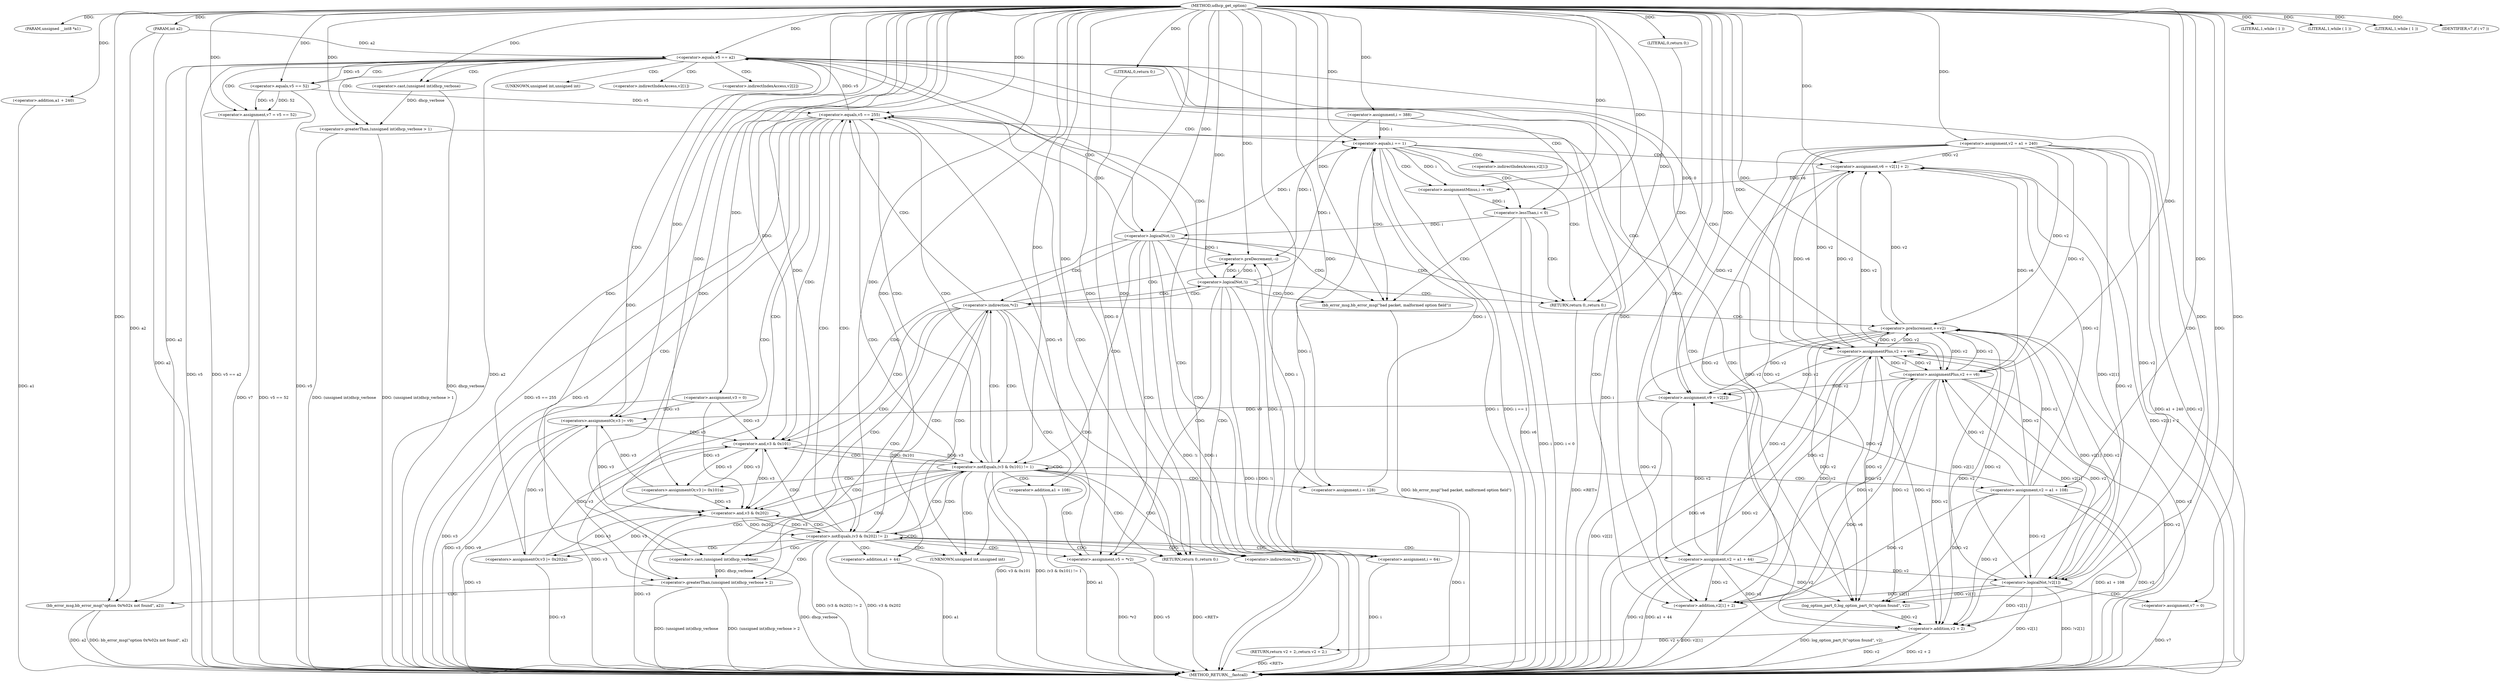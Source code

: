 digraph udhcp_get_option {  
"1000108" [label = "(METHOD,udhcp_get_option)" ]
"1000288" [label = "(METHOD_RETURN,__fastcall)" ]
"1000109" [label = "(PARAM,unsigned __int8 *a1)" ]
"1000110" [label = "(PARAM,int a2)" ]
"1000119" [label = "(<operator>.assignment,v2 = a1 + 240)" ]
"1000121" [label = "(<operator>.addition,a1 + 240)" ]
"1000124" [label = "(<operator>.assignment,v3 = 0)" ]
"1000128" [label = "(<operator>.assignment,i = 388)" ]
"1000131" [label = "(<operator>.assignment,i = 64)" ]
"1000136" [label = "(LITERAL,1,while ( 1 ))" ]
"1000139" [label = "(LITERAL,1,while ( 1 ))" ]
"1000142" [label = "(LITERAL,1,while ( 1 ))" ]
"1000144" [label = "(<operator>.assignment,v5 = *v2)" ]
"1000152" [label = "(<operator>.preDecrement,--i)" ]
"1000154" [label = "(<operator>.preIncrement,++v2)" ]
"1000157" [label = "(<operator>.logicalNot,!i)" ]
"1000161" [label = "(<operator>.equals,v5 == 255)" ]
"1000166" [label = "(<operator>.equals,i == 1)" ]
"1000170" [label = "(<operator>.assignment,v6 = v2[1] + 2)" ]
"1000172" [label = "(<operator>.addition,v2[1] + 2)" ]
"1000177" [label = "(<operator>.assignmentMinus,i -= v6)" ]
"1000181" [label = "(<operator>.lessThan,i < 0)" ]
"1000186" [label = "(<operator>.equals,v5 == a2)" ]
"1000191" [label = "(<operator>.greaterThan,(unsigned int)dhcp_verbose > 1)" ]
"1000192" [label = "(<operator>.cast,(unsigned int)dhcp_verbose)" ]
"1000196" [label = "(log_option_part_0,log_option_part_0(\"option found\", v2))" ]
"1000199" [label = "(RETURN,return v2 + 2;,return v2 + 2;)" ]
"1000200" [label = "(<operator>.addition,v2 + 2)" ]
"1000203" [label = "(<operator>.assignment,v7 = v5 == 52)" ]
"1000205" [label = "(<operator>.equals,v5 == 52)" ]
"1000209" [label = "(<operator>.logicalNot,!v2[1])" ]
"1000213" [label = "(<operator>.assignment,v7 = 0)" ]
"1000217" [label = "(IDENTIFIER,v7,if ( v7 ))" ]
"1000219" [label = "(<operator>.assignment,v9 = v2[2])" ]
"1000224" [label = "(<operator>.assignmentPlus,v2 += v6)" ]
"1000227" [label = "(<operators>.assignmentOr,v3 |= v9)" ]
"1000232" [label = "(<operator>.assignmentPlus,v2 += v6)" ]
"1000236" [label = "(<operator>.logicalNot,!i)" ]
"1000240" [label = "(bb_error_msg,bb_error_msg(\"bad packet, malformed option field\"))" ]
"1000242" [label = "(RETURN,return 0;,return 0;)" ]
"1000243" [label = "(LITERAL,0,return 0;)" ]
"1000245" [label = "(<operator>.notEquals,(v3 & 0x101) != 1)" ]
"1000246" [label = "(<operator>.and,v3 & 0x101)" ]
"1000251" [label = "(<operators>.assignmentOr,v3 |= 0x101u)" ]
"1000254" [label = "(<operator>.assignment,v2 = a1 + 108)" ]
"1000256" [label = "(<operator>.addition,a1 + 108)" ]
"1000259" [label = "(<operator>.assignment,i = 128)" ]
"1000263" [label = "(<operator>.notEquals,(v3 & 0x202) != 2)" ]
"1000264" [label = "(<operator>.and,v3 & 0x202)" ]
"1000269" [label = "(<operators>.assignmentOr,v3 |= 0x202u)" ]
"1000272" [label = "(<operator>.assignment,v2 = a1 + 44)" ]
"1000274" [label = "(<operator>.addition,a1 + 44)" ]
"1000278" [label = "(<operator>.greaterThan,(unsigned int)dhcp_verbose > 2)" ]
"1000279" [label = "(<operator>.cast,(unsigned int)dhcp_verbose)" ]
"1000283" [label = "(bb_error_msg,bb_error_msg(\"option 0x%02x not found\", a2))" ]
"1000286" [label = "(RETURN,return 0;,return 0;)" ]
"1000287" [label = "(LITERAL,0,return 0;)" ]
"1000146" [label = "(<operator>.indirection,*v2)" ]
"1000149" [label = "(<operator>.indirection,*v2)" ]
"1000173" [label = "(<operator>.indirectIndexAccess,v2[1])" ]
"1000193" [label = "(UNKNOWN,unsigned int,unsigned int)" ]
"1000210" [label = "(<operator>.indirectIndexAccess,v2[1])" ]
"1000221" [label = "(<operator>.indirectIndexAccess,v2[2])" ]
"1000280" [label = "(UNKNOWN,unsigned int,unsigned int)" ]
  "1000199" -> "1000288"  [ label = "DDG: <RET>"] 
  "1000170" -> "1000288"  [ label = "DDG: v2[1] + 2"] 
  "1000259" -> "1000288"  [ label = "DDG: i"] 
  "1000181" -> "1000288"  [ label = "DDG: i < 0"] 
  "1000166" -> "1000288"  [ label = "DDG: i"] 
  "1000161" -> "1000288"  [ label = "DDG: v5 == 255"] 
  "1000192" -> "1000288"  [ label = "DDG: dhcp_verbose"] 
  "1000203" -> "1000288"  [ label = "DDG: v5 == 52"] 
  "1000200" -> "1000288"  [ label = "DDG: v2 + 2"] 
  "1000191" -> "1000288"  [ label = "DDG: (unsigned int)dhcp_verbose > 1"] 
  "1000119" -> "1000288"  [ label = "DDG: v2"] 
  "1000166" -> "1000288"  [ label = "DDG: i == 1"] 
  "1000232" -> "1000288"  [ label = "DDG: v2"] 
  "1000264" -> "1000288"  [ label = "DDG: v3"] 
  "1000121" -> "1000288"  [ label = "DDG: a1"] 
  "1000245" -> "1000288"  [ label = "DDG: v3 & 0x101"] 
  "1000157" -> "1000288"  [ label = "DDG: !i"] 
  "1000227" -> "1000288"  [ label = "DDG: v9"] 
  "1000219" -> "1000288"  [ label = "DDG: v2[2]"] 
  "1000232" -> "1000288"  [ label = "DDG: v6"] 
  "1000119" -> "1000288"  [ label = "DDG: a1 + 240"] 
  "1000254" -> "1000288"  [ label = "DDG: a1 + 108"] 
  "1000272" -> "1000288"  [ label = "DDG: a1 + 44"] 
  "1000283" -> "1000288"  [ label = "DDG: bb_error_msg(\"option 0x%02x not found\", a2)"] 
  "1000213" -> "1000288"  [ label = "DDG: v7"] 
  "1000269" -> "1000288"  [ label = "DDG: v3"] 
  "1000224" -> "1000288"  [ label = "DDG: v6"] 
  "1000110" -> "1000288"  [ label = "DDG: a2"] 
  "1000181" -> "1000288"  [ label = "DDG: i"] 
  "1000203" -> "1000288"  [ label = "DDG: v7"] 
  "1000236" -> "1000288"  [ label = "DDG: !i"] 
  "1000154" -> "1000288"  [ label = "DDG: v2"] 
  "1000157" -> "1000288"  [ label = "DDG: i"] 
  "1000246" -> "1000288"  [ label = "DDG: v3"] 
  "1000236" -> "1000288"  [ label = "DDG: i"] 
  "1000263" -> "1000288"  [ label = "DDG: (v3 & 0x202) != 2"] 
  "1000254" -> "1000288"  [ label = "DDG: v2"] 
  "1000278" -> "1000288"  [ label = "DDG: (unsigned int)dhcp_verbose"] 
  "1000274" -> "1000288"  [ label = "DDG: a1"] 
  "1000251" -> "1000288"  [ label = "DDG: v3"] 
  "1000224" -> "1000288"  [ label = "DDG: v2"] 
  "1000256" -> "1000288"  [ label = "DDG: a1"] 
  "1000209" -> "1000288"  [ label = "DDG: !v2[1]"] 
  "1000186" -> "1000288"  [ label = "DDG: a2"] 
  "1000279" -> "1000288"  [ label = "DDG: dhcp_verbose"] 
  "1000124" -> "1000288"  [ label = "DDG: v3"] 
  "1000191" -> "1000288"  [ label = "DDG: (unsigned int)dhcp_verbose"] 
  "1000200" -> "1000288"  [ label = "DDG: v2"] 
  "1000205" -> "1000288"  [ label = "DDG: v5"] 
  "1000186" -> "1000288"  [ label = "DDG: v5"] 
  "1000227" -> "1000288"  [ label = "DDG: v3"] 
  "1000272" -> "1000288"  [ label = "DDG: v2"] 
  "1000177" -> "1000288"  [ label = "DDG: v6"] 
  "1000196" -> "1000288"  [ label = "DDG: log_option_part_0(\"option found\", v2)"] 
  "1000278" -> "1000288"  [ label = "DDG: (unsigned int)dhcp_verbose > 2"] 
  "1000263" -> "1000288"  [ label = "DDG: v3 & 0x202"] 
  "1000144" -> "1000288"  [ label = "DDG: v5"] 
  "1000172" -> "1000288"  [ label = "DDG: v2[1]"] 
  "1000128" -> "1000288"  [ label = "DDG: i"] 
  "1000209" -> "1000288"  [ label = "DDG: v2[1]"] 
  "1000144" -> "1000288"  [ label = "DDG: *v2"] 
  "1000240" -> "1000288"  [ label = "DDG: bb_error_msg(\"bad packet, malformed option field\")"] 
  "1000245" -> "1000288"  [ label = "DDG: (v3 & 0x101) != 1"] 
  "1000283" -> "1000288"  [ label = "DDG: a2"] 
  "1000161" -> "1000288"  [ label = "DDG: v5"] 
  "1000186" -> "1000288"  [ label = "DDG: v5 == a2"] 
  "1000131" -> "1000288"  [ label = "DDG: i"] 
  "1000242" -> "1000288"  [ label = "DDG: <RET>"] 
  "1000286" -> "1000288"  [ label = "DDG: <RET>"] 
  "1000108" -> "1000109"  [ label = "DDG: "] 
  "1000108" -> "1000110"  [ label = "DDG: "] 
  "1000108" -> "1000119"  [ label = "DDG: "] 
  "1000108" -> "1000121"  [ label = "DDG: "] 
  "1000108" -> "1000124"  [ label = "DDG: "] 
  "1000108" -> "1000128"  [ label = "DDG: "] 
  "1000108" -> "1000131"  [ label = "DDG: "] 
  "1000108" -> "1000136"  [ label = "DDG: "] 
  "1000108" -> "1000139"  [ label = "DDG: "] 
  "1000108" -> "1000142"  [ label = "DDG: "] 
  "1000108" -> "1000144"  [ label = "DDG: "] 
  "1000259" -> "1000152"  [ label = "DDG: i"] 
  "1000128" -> "1000152"  [ label = "DDG: i"] 
  "1000131" -> "1000152"  [ label = "DDG: i"] 
  "1000157" -> "1000152"  [ label = "DDG: i"] 
  "1000236" -> "1000152"  [ label = "DDG: i"] 
  "1000108" -> "1000152"  [ label = "DDG: "] 
  "1000119" -> "1000154"  [ label = "DDG: v2"] 
  "1000232" -> "1000154"  [ label = "DDG: v2"] 
  "1000254" -> "1000154"  [ label = "DDG: v2"] 
  "1000224" -> "1000154"  [ label = "DDG: v2"] 
  "1000272" -> "1000154"  [ label = "DDG: v2"] 
  "1000209" -> "1000154"  [ label = "DDG: v2[1]"] 
  "1000108" -> "1000154"  [ label = "DDG: "] 
  "1000152" -> "1000157"  [ label = "DDG: i"] 
  "1000108" -> "1000157"  [ label = "DDG: "] 
  "1000205" -> "1000161"  [ label = "DDG: v5"] 
  "1000144" -> "1000161"  [ label = "DDG: v5"] 
  "1000108" -> "1000161"  [ label = "DDG: "] 
  "1000259" -> "1000166"  [ label = "DDG: i"] 
  "1000128" -> "1000166"  [ label = "DDG: i"] 
  "1000131" -> "1000166"  [ label = "DDG: i"] 
  "1000157" -> "1000166"  [ label = "DDG: i"] 
  "1000236" -> "1000166"  [ label = "DDG: i"] 
  "1000108" -> "1000166"  [ label = "DDG: "] 
  "1000119" -> "1000170"  [ label = "DDG: v2"] 
  "1000232" -> "1000170"  [ label = "DDG: v2"] 
  "1000154" -> "1000170"  [ label = "DDG: v2"] 
  "1000254" -> "1000170"  [ label = "DDG: v2"] 
  "1000224" -> "1000170"  [ label = "DDG: v2"] 
  "1000272" -> "1000170"  [ label = "DDG: v2"] 
  "1000209" -> "1000170"  [ label = "DDG: v2[1]"] 
  "1000108" -> "1000170"  [ label = "DDG: "] 
  "1000119" -> "1000172"  [ label = "DDG: v2"] 
  "1000232" -> "1000172"  [ label = "DDG: v2"] 
  "1000154" -> "1000172"  [ label = "DDG: v2"] 
  "1000254" -> "1000172"  [ label = "DDG: v2"] 
  "1000224" -> "1000172"  [ label = "DDG: v2"] 
  "1000272" -> "1000172"  [ label = "DDG: v2"] 
  "1000209" -> "1000172"  [ label = "DDG: v2[1]"] 
  "1000108" -> "1000172"  [ label = "DDG: "] 
  "1000170" -> "1000177"  [ label = "DDG: v6"] 
  "1000108" -> "1000177"  [ label = "DDG: "] 
  "1000166" -> "1000177"  [ label = "DDG: i"] 
  "1000177" -> "1000181"  [ label = "DDG: i"] 
  "1000108" -> "1000181"  [ label = "DDG: "] 
  "1000161" -> "1000186"  [ label = "DDG: v5"] 
  "1000108" -> "1000186"  [ label = "DDG: "] 
  "1000110" -> "1000186"  [ label = "DDG: a2"] 
  "1000192" -> "1000191"  [ label = "DDG: dhcp_verbose"] 
  "1000108" -> "1000192"  [ label = "DDG: "] 
  "1000108" -> "1000191"  [ label = "DDG: "] 
  "1000108" -> "1000196"  [ label = "DDG: "] 
  "1000119" -> "1000196"  [ label = "DDG: v2"] 
  "1000232" -> "1000196"  [ label = "DDG: v2"] 
  "1000154" -> "1000196"  [ label = "DDG: v2"] 
  "1000254" -> "1000196"  [ label = "DDG: v2"] 
  "1000224" -> "1000196"  [ label = "DDG: v2"] 
  "1000272" -> "1000196"  [ label = "DDG: v2"] 
  "1000209" -> "1000196"  [ label = "DDG: v2[1]"] 
  "1000200" -> "1000199"  [ label = "DDG: v2 + 2"] 
  "1000119" -> "1000200"  [ label = "DDG: v2"] 
  "1000232" -> "1000200"  [ label = "DDG: v2"] 
  "1000154" -> "1000200"  [ label = "DDG: v2"] 
  "1000254" -> "1000200"  [ label = "DDG: v2"] 
  "1000224" -> "1000200"  [ label = "DDG: v2"] 
  "1000196" -> "1000200"  [ label = "DDG: v2"] 
  "1000272" -> "1000200"  [ label = "DDG: v2"] 
  "1000108" -> "1000200"  [ label = "DDG: "] 
  "1000209" -> "1000200"  [ label = "DDG: v2[1]"] 
  "1000205" -> "1000203"  [ label = "DDG: v5"] 
  "1000205" -> "1000203"  [ label = "DDG: 52"] 
  "1000108" -> "1000203"  [ label = "DDG: "] 
  "1000186" -> "1000205"  [ label = "DDG: v5"] 
  "1000108" -> "1000205"  [ label = "DDG: "] 
  "1000119" -> "1000209"  [ label = "DDG: v2"] 
  "1000232" -> "1000209"  [ label = "DDG: v2"] 
  "1000154" -> "1000209"  [ label = "DDG: v2"] 
  "1000254" -> "1000209"  [ label = "DDG: v2"] 
  "1000224" -> "1000209"  [ label = "DDG: v2"] 
  "1000272" -> "1000209"  [ label = "DDG: v2"] 
  "1000108" -> "1000213"  [ label = "DDG: "] 
  "1000108" -> "1000217"  [ label = "DDG: "] 
  "1000119" -> "1000219"  [ label = "DDG: v2"] 
  "1000232" -> "1000219"  [ label = "DDG: v2"] 
  "1000154" -> "1000219"  [ label = "DDG: v2"] 
  "1000254" -> "1000219"  [ label = "DDG: v2"] 
  "1000224" -> "1000219"  [ label = "DDG: v2"] 
  "1000272" -> "1000219"  [ label = "DDG: v2"] 
  "1000108" -> "1000219"  [ label = "DDG: "] 
  "1000108" -> "1000224"  [ label = "DDG: "] 
  "1000170" -> "1000224"  [ label = "DDG: v6"] 
  "1000119" -> "1000224"  [ label = "DDG: v2"] 
  "1000232" -> "1000224"  [ label = "DDG: v2"] 
  "1000154" -> "1000224"  [ label = "DDG: v2"] 
  "1000254" -> "1000224"  [ label = "DDG: v2"] 
  "1000272" -> "1000224"  [ label = "DDG: v2"] 
  "1000209" -> "1000224"  [ label = "DDG: v2[1]"] 
  "1000219" -> "1000227"  [ label = "DDG: v9"] 
  "1000108" -> "1000227"  [ label = "DDG: "] 
  "1000269" -> "1000227"  [ label = "DDG: v3"] 
  "1000251" -> "1000227"  [ label = "DDG: v3"] 
  "1000124" -> "1000227"  [ label = "DDG: v3"] 
  "1000108" -> "1000232"  [ label = "DDG: "] 
  "1000170" -> "1000232"  [ label = "DDG: v6"] 
  "1000119" -> "1000232"  [ label = "DDG: v2"] 
  "1000154" -> "1000232"  [ label = "DDG: v2"] 
  "1000254" -> "1000232"  [ label = "DDG: v2"] 
  "1000224" -> "1000232"  [ label = "DDG: v2"] 
  "1000272" -> "1000232"  [ label = "DDG: v2"] 
  "1000209" -> "1000232"  [ label = "DDG: v2[1]"] 
  "1000181" -> "1000236"  [ label = "DDG: i"] 
  "1000108" -> "1000236"  [ label = "DDG: "] 
  "1000108" -> "1000240"  [ label = "DDG: "] 
  "1000243" -> "1000242"  [ label = "DDG: 0"] 
  "1000108" -> "1000242"  [ label = "DDG: "] 
  "1000108" -> "1000243"  [ label = "DDG: "] 
  "1000246" -> "1000245"  [ label = "DDG: v3"] 
  "1000246" -> "1000245"  [ label = "DDG: 0x101"] 
  "1000269" -> "1000246"  [ label = "DDG: v3"] 
  "1000251" -> "1000246"  [ label = "DDG: v3"] 
  "1000124" -> "1000246"  [ label = "DDG: v3"] 
  "1000227" -> "1000246"  [ label = "DDG: v3"] 
  "1000108" -> "1000246"  [ label = "DDG: "] 
  "1000108" -> "1000245"  [ label = "DDG: "] 
  "1000108" -> "1000251"  [ label = "DDG: "] 
  "1000246" -> "1000251"  [ label = "DDG: v3"] 
  "1000108" -> "1000254"  [ label = "DDG: "] 
  "1000108" -> "1000256"  [ label = "DDG: "] 
  "1000108" -> "1000259"  [ label = "DDG: "] 
  "1000264" -> "1000263"  [ label = "DDG: v3"] 
  "1000264" -> "1000263"  [ label = "DDG: 0x202"] 
  "1000269" -> "1000264"  [ label = "DDG: v3"] 
  "1000246" -> "1000264"  [ label = "DDG: v3"] 
  "1000251" -> "1000264"  [ label = "DDG: v3"] 
  "1000124" -> "1000264"  [ label = "DDG: v3"] 
  "1000227" -> "1000264"  [ label = "DDG: v3"] 
  "1000108" -> "1000264"  [ label = "DDG: "] 
  "1000108" -> "1000263"  [ label = "DDG: "] 
  "1000108" -> "1000269"  [ label = "DDG: "] 
  "1000264" -> "1000269"  [ label = "DDG: v3"] 
  "1000108" -> "1000272"  [ label = "DDG: "] 
  "1000108" -> "1000274"  [ label = "DDG: "] 
  "1000279" -> "1000278"  [ label = "DDG: dhcp_verbose"] 
  "1000108" -> "1000279"  [ label = "DDG: "] 
  "1000108" -> "1000278"  [ label = "DDG: "] 
  "1000108" -> "1000283"  [ label = "DDG: "] 
  "1000186" -> "1000283"  [ label = "DDG: a2"] 
  "1000110" -> "1000283"  [ label = "DDG: a2"] 
  "1000287" -> "1000286"  [ label = "DDG: 0"] 
  "1000108" -> "1000286"  [ label = "DDG: "] 
  "1000108" -> "1000287"  [ label = "DDG: "] 
  "1000149" -> "1000157"  [ label = "CDG: "] 
  "1000149" -> "1000154"  [ label = "CDG: "] 
  "1000149" -> "1000152"  [ label = "CDG: "] 
  "1000149" -> "1000161"  [ label = "CDG: "] 
  "1000149" -> "1000246"  [ label = "CDG: "] 
  "1000149" -> "1000245"  [ label = "CDG: "] 
  "1000149" -> "1000264"  [ label = "CDG: "] 
  "1000149" -> "1000263"  [ label = "CDG: "] 
  "1000149" -> "1000286"  [ label = "CDG: "] 
  "1000149" -> "1000280"  [ label = "CDG: "] 
  "1000149" -> "1000279"  [ label = "CDG: "] 
  "1000149" -> "1000278"  [ label = "CDG: "] 
  "1000157" -> "1000240"  [ label = "CDG: "] 
  "1000157" -> "1000242"  [ label = "CDG: "] 
  "1000157" -> "1000161"  [ label = "CDG: "] 
  "1000157" -> "1000144"  [ label = "CDG: "] 
  "1000157" -> "1000149"  [ label = "CDG: "] 
  "1000157" -> "1000146"  [ label = "CDG: "] 
  "1000161" -> "1000166"  [ label = "CDG: "] 
  "1000161" -> "1000246"  [ label = "CDG: "] 
  "1000161" -> "1000245"  [ label = "CDG: "] 
  "1000161" -> "1000264"  [ label = "CDG: "] 
  "1000161" -> "1000263"  [ label = "CDG: "] 
  "1000161" -> "1000286"  [ label = "CDG: "] 
  "1000161" -> "1000280"  [ label = "CDG: "] 
  "1000161" -> "1000279"  [ label = "CDG: "] 
  "1000161" -> "1000278"  [ label = "CDG: "] 
  "1000166" -> "1000173"  [ label = "CDG: "] 
  "1000166" -> "1000172"  [ label = "CDG: "] 
  "1000166" -> "1000170"  [ label = "CDG: "] 
  "1000166" -> "1000181"  [ label = "CDG: "] 
  "1000166" -> "1000177"  [ label = "CDG: "] 
  "1000166" -> "1000240"  [ label = "CDG: "] 
  "1000166" -> "1000242"  [ label = "CDG: "] 
  "1000181" -> "1000186"  [ label = "CDG: "] 
  "1000181" -> "1000240"  [ label = "CDG: "] 
  "1000181" -> "1000242"  [ label = "CDG: "] 
  "1000186" -> "1000192"  [ label = "CDG: "] 
  "1000186" -> "1000191"  [ label = "CDG: "] 
  "1000186" -> "1000205"  [ label = "CDG: "] 
  "1000186" -> "1000203"  [ label = "CDG: "] 
  "1000186" -> "1000200"  [ label = "CDG: "] 
  "1000186" -> "1000199"  [ label = "CDG: "] 
  "1000186" -> "1000193"  [ label = "CDG: "] 
  "1000186" -> "1000210"  [ label = "CDG: "] 
  "1000186" -> "1000209"  [ label = "CDG: "] 
  "1000186" -> "1000236"  [ label = "CDG: "] 
  "1000186" -> "1000224"  [ label = "CDG: "] 
  "1000186" -> "1000221"  [ label = "CDG: "] 
  "1000186" -> "1000219"  [ label = "CDG: "] 
  "1000186" -> "1000232"  [ label = "CDG: "] 
  "1000186" -> "1000227"  [ label = "CDG: "] 
  "1000191" -> "1000196"  [ label = "CDG: "] 
  "1000209" -> "1000213"  [ label = "CDG: "] 
  "1000236" -> "1000240"  [ label = "CDG: "] 
  "1000236" -> "1000242"  [ label = "CDG: "] 
  "1000236" -> "1000246"  [ label = "CDG: "] 
  "1000236" -> "1000245"  [ label = "CDG: "] 
  "1000236" -> "1000161"  [ label = "CDG: "] 
  "1000236" -> "1000144"  [ label = "CDG: "] 
  "1000236" -> "1000149"  [ label = "CDG: "] 
  "1000236" -> "1000146"  [ label = "CDG: "] 
  "1000245" -> "1000256"  [ label = "CDG: "] 
  "1000245" -> "1000254"  [ label = "CDG: "] 
  "1000245" -> "1000251"  [ label = "CDG: "] 
  "1000245" -> "1000259"  [ label = "CDG: "] 
  "1000245" -> "1000264"  [ label = "CDG: "] 
  "1000245" -> "1000263"  [ label = "CDG: "] 
  "1000245" -> "1000286"  [ label = "CDG: "] 
  "1000245" -> "1000280"  [ label = "CDG: "] 
  "1000245" -> "1000279"  [ label = "CDG: "] 
  "1000245" -> "1000278"  [ label = "CDG: "] 
  "1000245" -> "1000246"  [ label = "CDG: "] 
  "1000245" -> "1000245"  [ label = "CDG: "] 
  "1000245" -> "1000161"  [ label = "CDG: "] 
  "1000245" -> "1000144"  [ label = "CDG: "] 
  "1000245" -> "1000149"  [ label = "CDG: "] 
  "1000245" -> "1000146"  [ label = "CDG: "] 
  "1000263" -> "1000272"  [ label = "CDG: "] 
  "1000263" -> "1000269"  [ label = "CDG: "] 
  "1000263" -> "1000286"  [ label = "CDG: "] 
  "1000263" -> "1000280"  [ label = "CDG: "] 
  "1000263" -> "1000279"  [ label = "CDG: "] 
  "1000263" -> "1000278"  [ label = "CDG: "] 
  "1000263" -> "1000274"  [ label = "CDG: "] 
  "1000263" -> "1000131"  [ label = "CDG: "] 
  "1000263" -> "1000264"  [ label = "CDG: "] 
  "1000263" -> "1000263"  [ label = "CDG: "] 
  "1000263" -> "1000246"  [ label = "CDG: "] 
  "1000263" -> "1000245"  [ label = "CDG: "] 
  "1000263" -> "1000161"  [ label = "CDG: "] 
  "1000263" -> "1000144"  [ label = "CDG: "] 
  "1000263" -> "1000149"  [ label = "CDG: "] 
  "1000263" -> "1000146"  [ label = "CDG: "] 
  "1000278" -> "1000283"  [ label = "CDG: "] 
}
